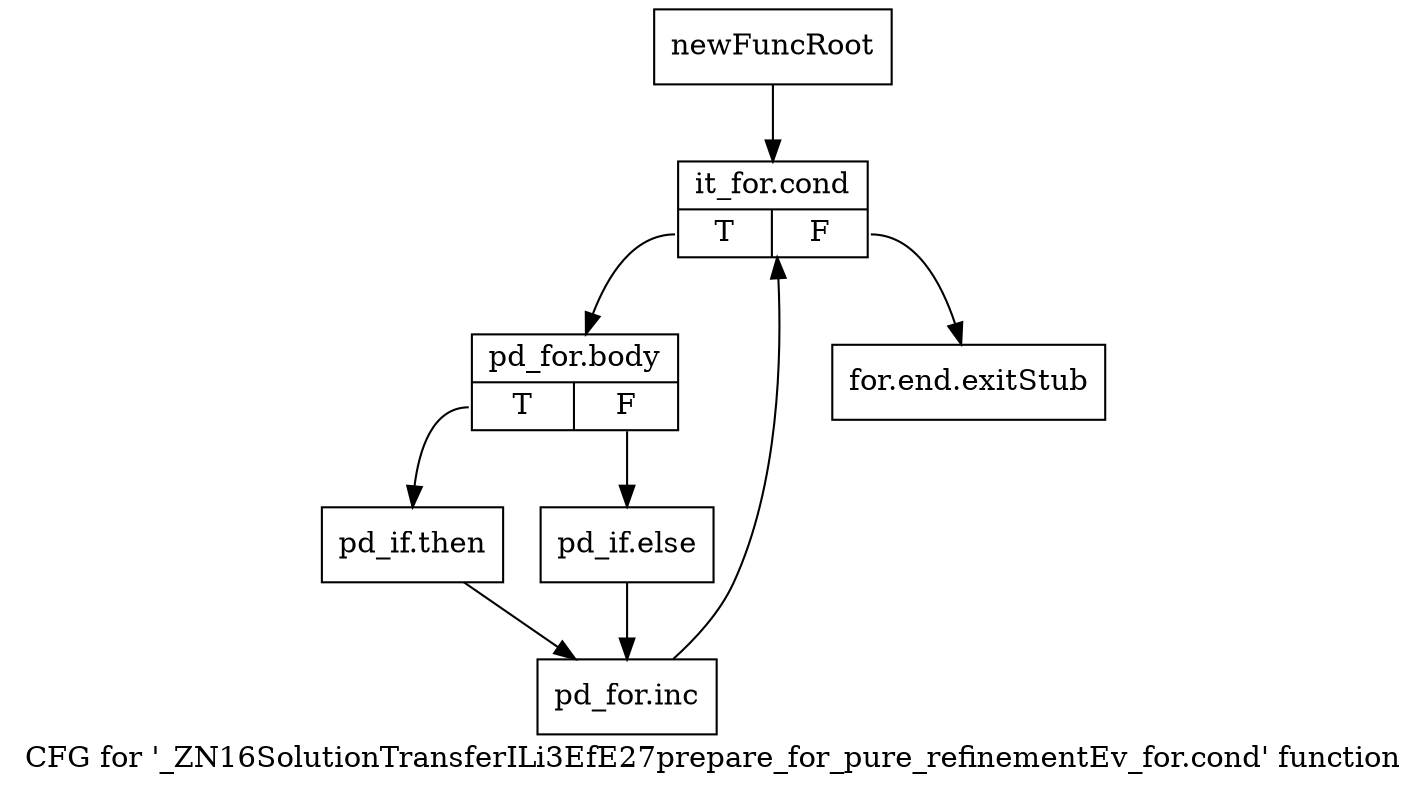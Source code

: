 digraph "CFG for '_ZN16SolutionTransferILi3EfE27prepare_for_pure_refinementEv_for.cond' function" {
	label="CFG for '_ZN16SolutionTransferILi3EfE27prepare_for_pure_refinementEv_for.cond' function";

	Node0x9655ae0 [shape=record,label="{newFuncRoot}"];
	Node0x9655ae0 -> Node0x9655b80;
	Node0x9655b30 [shape=record,label="{for.end.exitStub}"];
	Node0x9655b80 [shape=record,label="{it_for.cond|{<s0>T|<s1>F}}"];
	Node0x9655b80:s0 -> Node0x9655bd0;
	Node0x9655b80:s1 -> Node0x9655b30;
	Node0x9655bd0 [shape=record,label="{pd_for.body|{<s0>T|<s1>F}}"];
	Node0x9655bd0:s0 -> Node0x9655c70;
	Node0x9655bd0:s1 -> Node0x9655c20;
	Node0x9655c20 [shape=record,label="{pd_if.else}"];
	Node0x9655c20 -> Node0x9655cc0;
	Node0x9655c70 [shape=record,label="{pd_if.then}"];
	Node0x9655c70 -> Node0x9655cc0;
	Node0x9655cc0 [shape=record,label="{pd_for.inc}"];
	Node0x9655cc0 -> Node0x9655b80;
}
